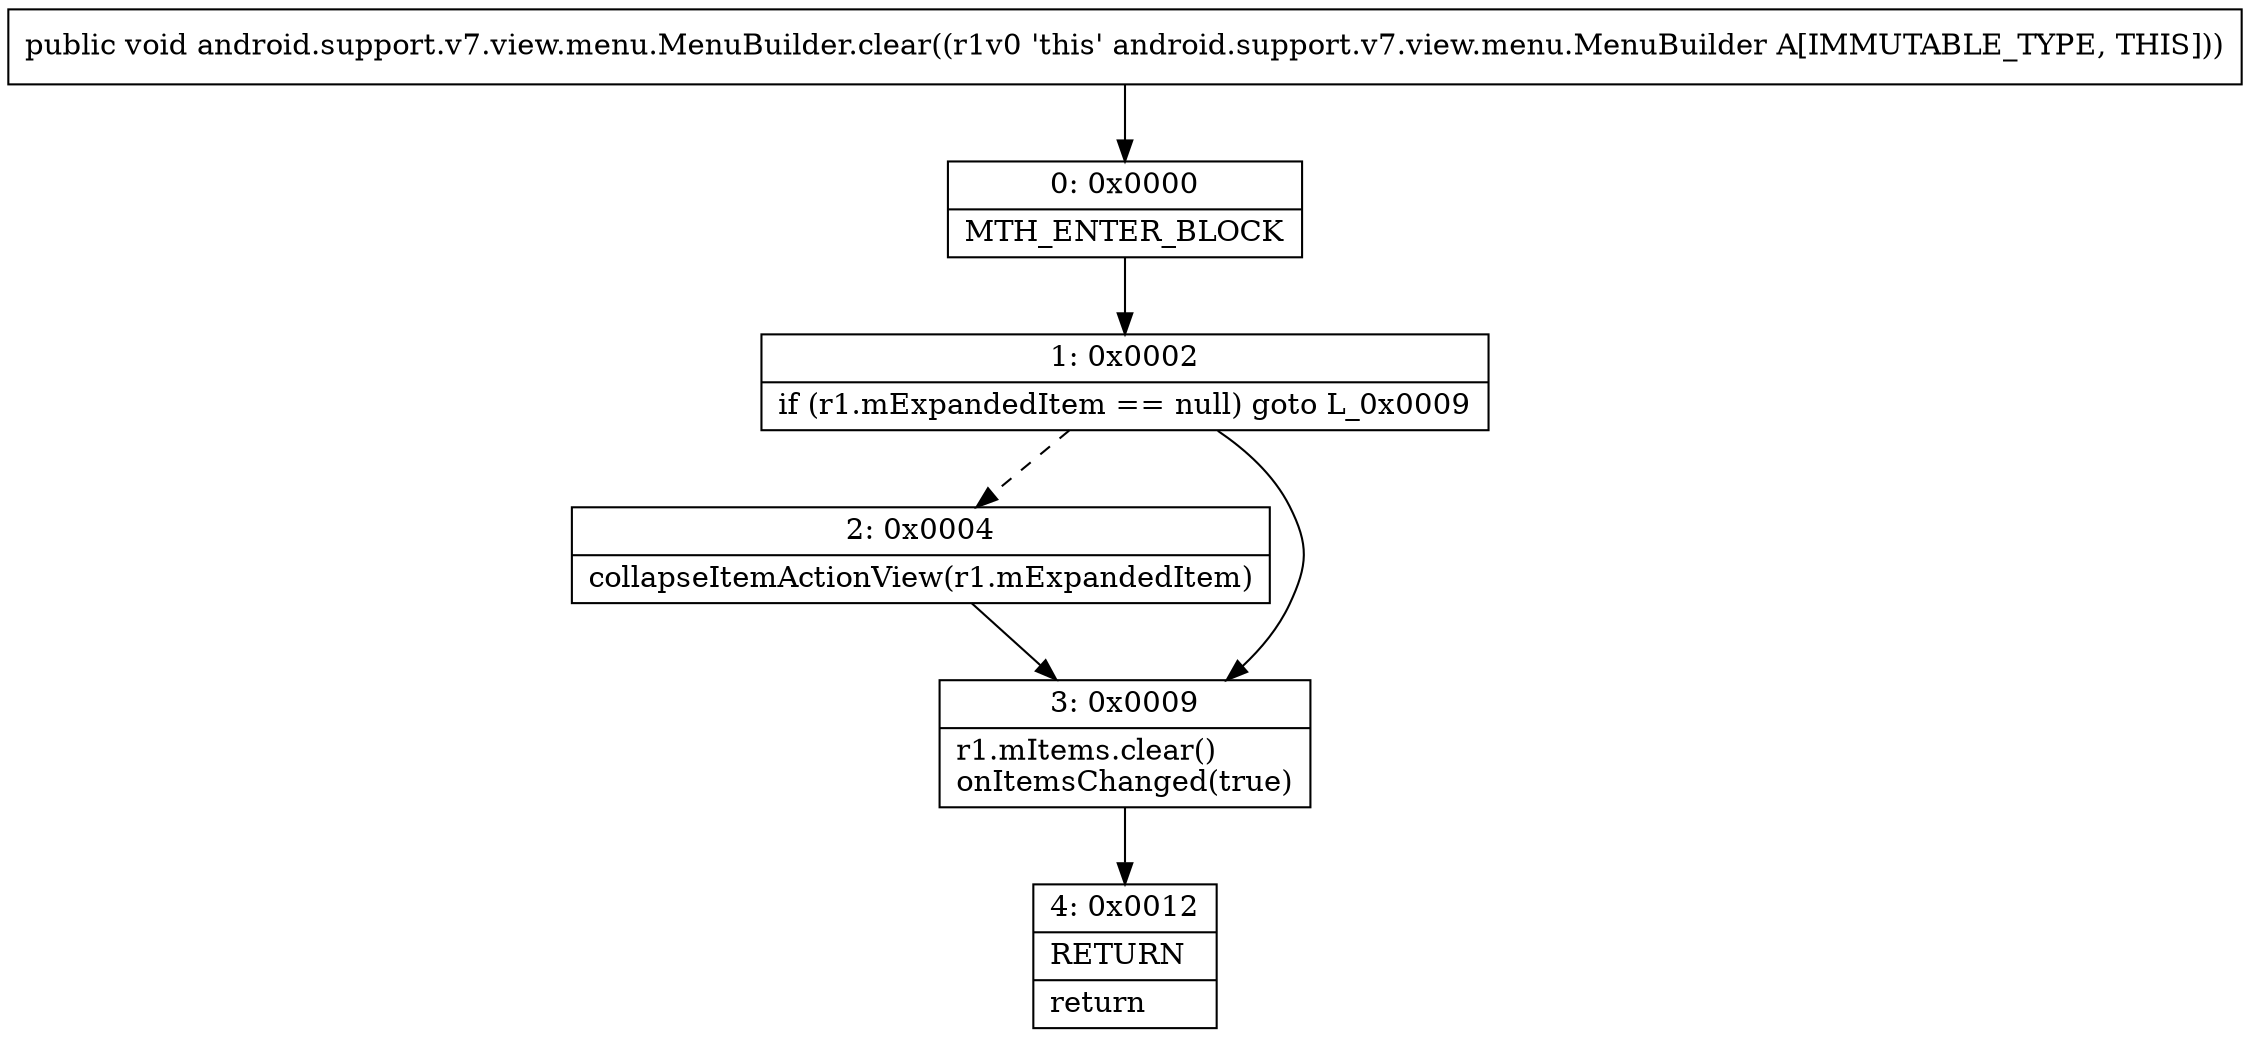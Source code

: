 digraph "CFG forandroid.support.v7.view.menu.MenuBuilder.clear()V" {
Node_0 [shape=record,label="{0\:\ 0x0000|MTH_ENTER_BLOCK\l}"];
Node_1 [shape=record,label="{1\:\ 0x0002|if (r1.mExpandedItem == null) goto L_0x0009\l}"];
Node_2 [shape=record,label="{2\:\ 0x0004|collapseItemActionView(r1.mExpandedItem)\l}"];
Node_3 [shape=record,label="{3\:\ 0x0009|r1.mItems.clear()\lonItemsChanged(true)\l}"];
Node_4 [shape=record,label="{4\:\ 0x0012|RETURN\l|return\l}"];
MethodNode[shape=record,label="{public void android.support.v7.view.menu.MenuBuilder.clear((r1v0 'this' android.support.v7.view.menu.MenuBuilder A[IMMUTABLE_TYPE, THIS])) }"];
MethodNode -> Node_0;
Node_0 -> Node_1;
Node_1 -> Node_2[style=dashed];
Node_1 -> Node_3;
Node_2 -> Node_3;
Node_3 -> Node_4;
}

